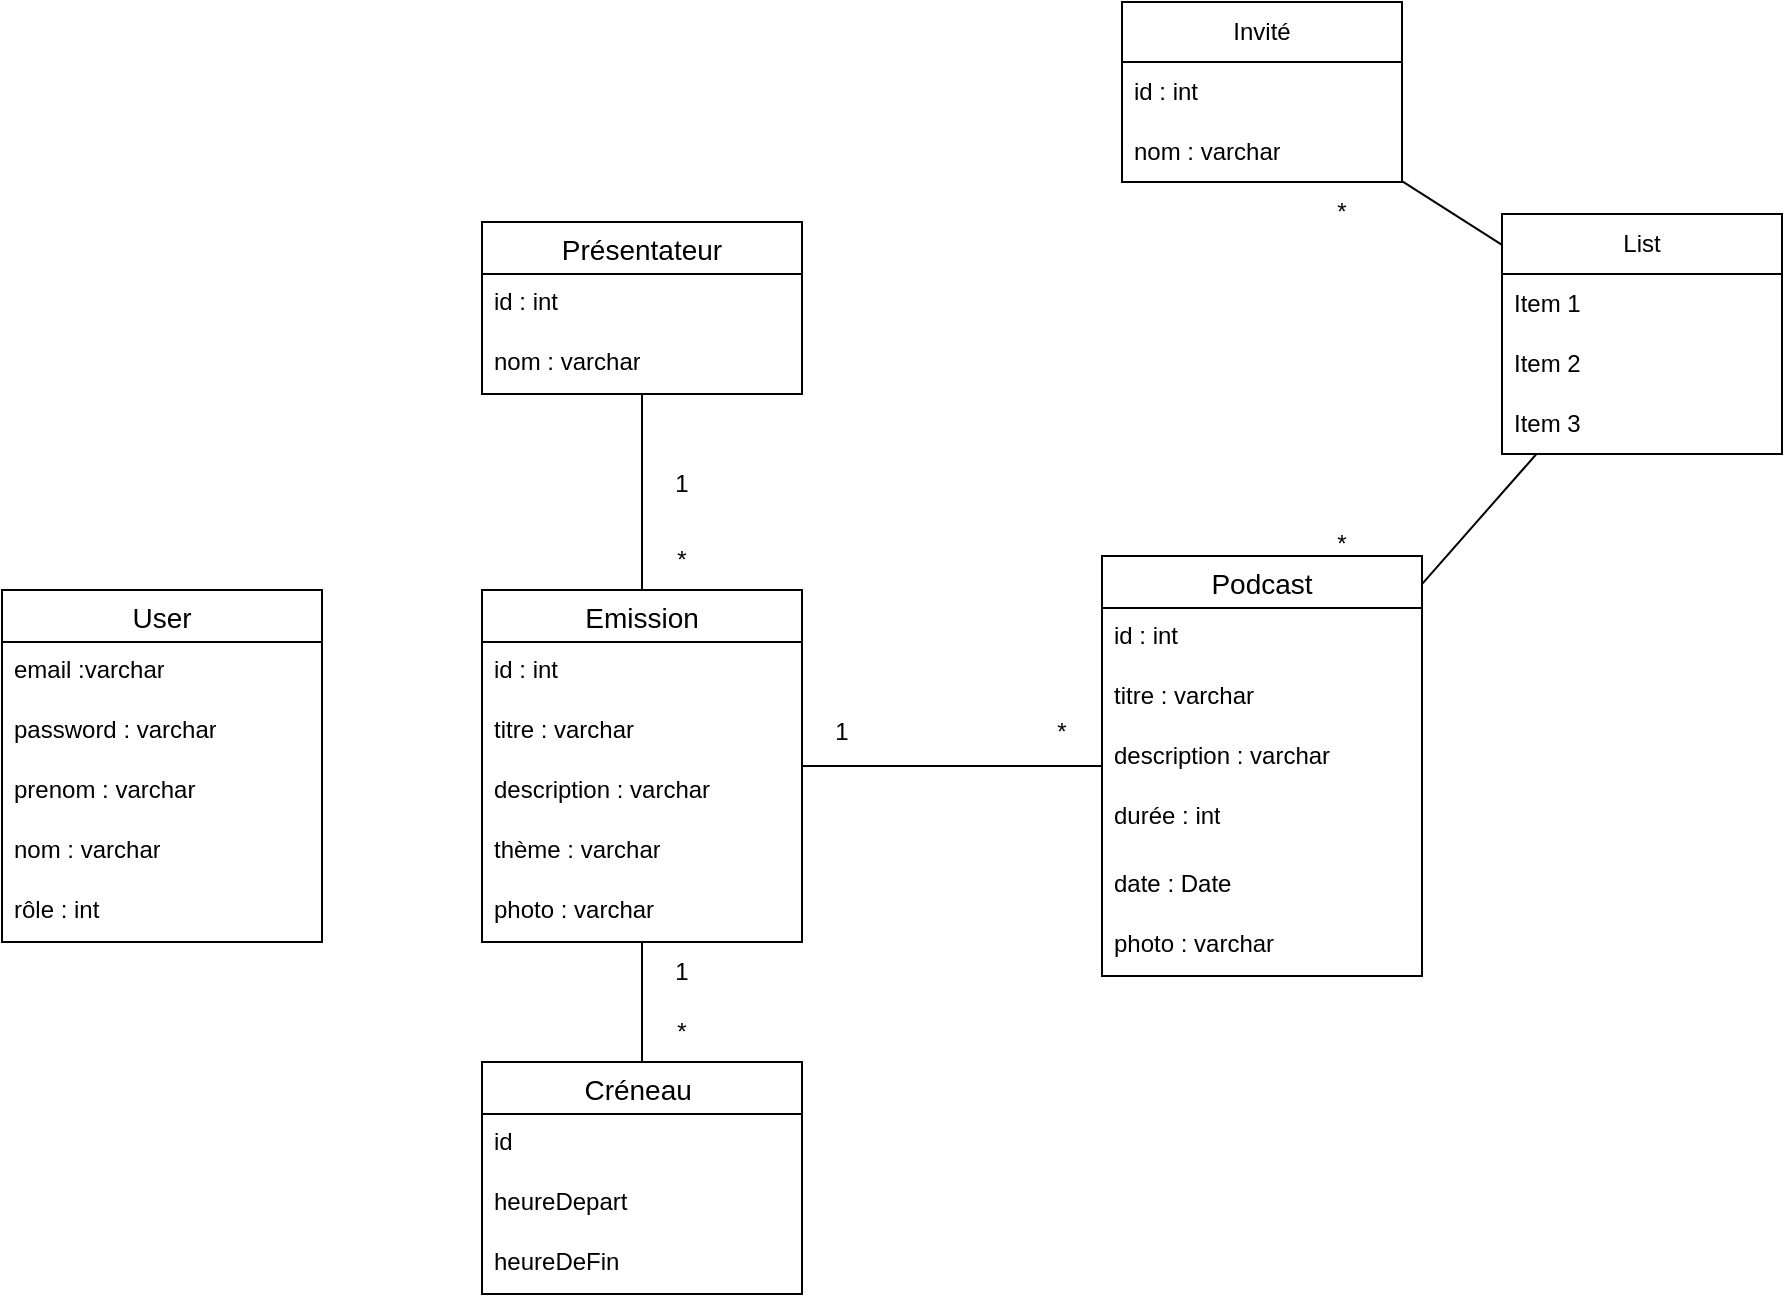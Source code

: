 <mxfile version="22.0.8" type="github">
  <diagram name="Page-1" id="IPlgazBOAjJpqUQcnnzG">
    <mxGraphModel dx="1670" dy="2111" grid="1" gridSize="10" guides="1" tooltips="1" connect="1" arrows="1" fold="1" page="1" pageScale="1" pageWidth="827" pageHeight="1169" math="0" shadow="0">
      <root>
        <mxCell id="0" />
        <mxCell id="1" parent="0" />
        <mxCell id="zD3fxD-JrCUABoDaHcae-19" value="Emission" style="swimlane;fontStyle=0;childLayout=stackLayout;horizontal=1;startSize=26;horizontalStack=0;resizeParent=1;resizeParentMax=0;resizeLast=0;collapsible=1;marginBottom=0;align=center;fontSize=14;" vertex="1" parent="1">
          <mxGeometry x="300" y="224" width="160" height="176" as="geometry" />
        </mxCell>
        <mxCell id="zD3fxD-JrCUABoDaHcae-20" value="id : int" style="text;strokeColor=none;fillColor=none;spacingLeft=4;spacingRight=4;overflow=hidden;rotatable=0;points=[[0,0.5],[1,0.5]];portConstraint=eastwest;fontSize=12;whiteSpace=wrap;html=1;" vertex="1" parent="zD3fxD-JrCUABoDaHcae-19">
          <mxGeometry y="26" width="160" height="30" as="geometry" />
        </mxCell>
        <mxCell id="zD3fxD-JrCUABoDaHcae-21" value="titre : varchar" style="text;strokeColor=none;fillColor=none;spacingLeft=4;spacingRight=4;overflow=hidden;rotatable=0;points=[[0,0.5],[1,0.5]];portConstraint=eastwest;fontSize=12;whiteSpace=wrap;html=1;" vertex="1" parent="zD3fxD-JrCUABoDaHcae-19">
          <mxGeometry y="56" width="160" height="30" as="geometry" />
        </mxCell>
        <mxCell id="zD3fxD-JrCUABoDaHcae-22" value="description : varchar" style="text;strokeColor=none;fillColor=none;spacingLeft=4;spacingRight=4;overflow=hidden;rotatable=0;points=[[0,0.5],[1,0.5]];portConstraint=eastwest;fontSize=12;whiteSpace=wrap;html=1;" vertex="1" parent="zD3fxD-JrCUABoDaHcae-19">
          <mxGeometry y="86" width="160" height="30" as="geometry" />
        </mxCell>
        <mxCell id="zD3fxD-JrCUABoDaHcae-23" value="thème : varchar" style="text;strokeColor=none;fillColor=none;spacingLeft=4;spacingRight=4;overflow=hidden;rotatable=0;points=[[0,0.5],[1,0.5]];portConstraint=eastwest;fontSize=12;whiteSpace=wrap;html=1;" vertex="1" parent="zD3fxD-JrCUABoDaHcae-19">
          <mxGeometry y="116" width="160" height="30" as="geometry" />
        </mxCell>
        <mxCell id="zD3fxD-JrCUABoDaHcae-24" value="photo : varchar" style="text;strokeColor=none;fillColor=none;spacingLeft=4;spacingRight=4;overflow=hidden;rotatable=0;points=[[0,0.5],[1,0.5]];portConstraint=eastwest;fontSize=12;whiteSpace=wrap;html=1;" vertex="1" parent="zD3fxD-JrCUABoDaHcae-19">
          <mxGeometry y="146" width="160" height="30" as="geometry" />
        </mxCell>
        <mxCell id="zD3fxD-JrCUABoDaHcae-25" value="Podcast" style="swimlane;fontStyle=0;childLayout=stackLayout;horizontal=1;startSize=26;horizontalStack=0;resizeParent=1;resizeParentMax=0;resizeLast=0;collapsible=1;marginBottom=0;align=center;fontSize=14;" vertex="1" parent="1">
          <mxGeometry x="610" y="207" width="160" height="210" as="geometry" />
        </mxCell>
        <mxCell id="zD3fxD-JrCUABoDaHcae-26" value="id : int" style="text;strokeColor=none;fillColor=none;spacingLeft=4;spacingRight=4;overflow=hidden;rotatable=0;points=[[0,0.5],[1,0.5]];portConstraint=eastwest;fontSize=12;whiteSpace=wrap;html=1;" vertex="1" parent="zD3fxD-JrCUABoDaHcae-25">
          <mxGeometry y="26" width="160" height="30" as="geometry" />
        </mxCell>
        <mxCell id="zD3fxD-JrCUABoDaHcae-27" value="titre : varchar" style="text;strokeColor=none;fillColor=none;spacingLeft=4;spacingRight=4;overflow=hidden;rotatable=0;points=[[0,0.5],[1,0.5]];portConstraint=eastwest;fontSize=12;whiteSpace=wrap;html=1;" vertex="1" parent="zD3fxD-JrCUABoDaHcae-25">
          <mxGeometry y="56" width="160" height="30" as="geometry" />
        </mxCell>
        <mxCell id="zD3fxD-JrCUABoDaHcae-28" value="description : varchar" style="text;strokeColor=none;fillColor=none;spacingLeft=4;spacingRight=4;overflow=hidden;rotatable=0;points=[[0,0.5],[1,0.5]];portConstraint=eastwest;fontSize=12;whiteSpace=wrap;html=1;" vertex="1" parent="zD3fxD-JrCUABoDaHcae-25">
          <mxGeometry y="86" width="160" height="30" as="geometry" />
        </mxCell>
        <mxCell id="zD3fxD-JrCUABoDaHcae-29" value="durée : int" style="text;strokeColor=none;fillColor=none;spacingLeft=4;spacingRight=4;overflow=hidden;rotatable=0;points=[[0,0.5],[1,0.5]];portConstraint=eastwest;fontSize=12;whiteSpace=wrap;html=1;" vertex="1" parent="zD3fxD-JrCUABoDaHcae-25">
          <mxGeometry y="116" width="160" height="34" as="geometry" />
        </mxCell>
        <mxCell id="zD3fxD-JrCUABoDaHcae-31" value="date : Date" style="text;strokeColor=none;fillColor=none;spacingLeft=4;spacingRight=4;overflow=hidden;rotatable=0;points=[[0,0.5],[1,0.5]];portConstraint=eastwest;fontSize=12;whiteSpace=wrap;html=1;" vertex="1" parent="zD3fxD-JrCUABoDaHcae-25">
          <mxGeometry y="150" width="160" height="30" as="geometry" />
        </mxCell>
        <mxCell id="zD3fxD-JrCUABoDaHcae-30" value="photo : varchar" style="text;strokeColor=none;fillColor=none;spacingLeft=4;spacingRight=4;overflow=hidden;rotatable=0;points=[[0,0.5],[1,0.5]];portConstraint=eastwest;fontSize=12;whiteSpace=wrap;html=1;" vertex="1" parent="zD3fxD-JrCUABoDaHcae-25">
          <mxGeometry y="180" width="160" height="30" as="geometry" />
        </mxCell>
        <mxCell id="zD3fxD-JrCUABoDaHcae-32" value="Présentateur" style="swimlane;fontStyle=0;childLayout=stackLayout;horizontal=1;startSize=26;horizontalStack=0;resizeParent=1;resizeParentMax=0;resizeLast=0;collapsible=1;marginBottom=0;align=center;fontSize=14;" vertex="1" parent="1">
          <mxGeometry x="300" y="40" width="160" height="86" as="geometry" />
        </mxCell>
        <mxCell id="zD3fxD-JrCUABoDaHcae-33" value="id : int" style="text;strokeColor=none;fillColor=none;spacingLeft=4;spacingRight=4;overflow=hidden;rotatable=0;points=[[0,0.5],[1,0.5]];portConstraint=eastwest;fontSize=12;whiteSpace=wrap;html=1;" vertex="1" parent="zD3fxD-JrCUABoDaHcae-32">
          <mxGeometry y="26" width="160" height="30" as="geometry" />
        </mxCell>
        <mxCell id="zD3fxD-JrCUABoDaHcae-34" value="nom : varchar" style="text;strokeColor=none;fillColor=none;spacingLeft=4;spacingRight=4;overflow=hidden;rotatable=0;points=[[0,0.5],[1,0.5]];portConstraint=eastwest;fontSize=12;whiteSpace=wrap;html=1;" vertex="1" parent="zD3fxD-JrCUABoDaHcae-32">
          <mxGeometry y="56" width="160" height="30" as="geometry" />
        </mxCell>
        <mxCell id="zD3fxD-JrCUABoDaHcae-36" value="Créneau " style="swimlane;fontStyle=0;childLayout=stackLayout;horizontal=1;startSize=26;horizontalStack=0;resizeParent=1;resizeParentMax=0;resizeLast=0;collapsible=1;marginBottom=0;align=center;fontSize=14;" vertex="1" parent="1">
          <mxGeometry x="300" y="460" width="160" height="116" as="geometry" />
        </mxCell>
        <mxCell id="zD3fxD-JrCUABoDaHcae-37" value="id" style="text;strokeColor=none;fillColor=none;spacingLeft=4;spacingRight=4;overflow=hidden;rotatable=0;points=[[0,0.5],[1,0.5]];portConstraint=eastwest;fontSize=12;whiteSpace=wrap;html=1;" vertex="1" parent="zD3fxD-JrCUABoDaHcae-36">
          <mxGeometry y="26" width="160" height="30" as="geometry" />
        </mxCell>
        <mxCell id="zD3fxD-JrCUABoDaHcae-38" value="heureDepart" style="text;strokeColor=none;fillColor=none;spacingLeft=4;spacingRight=4;overflow=hidden;rotatable=0;points=[[0,0.5],[1,0.5]];portConstraint=eastwest;fontSize=12;whiteSpace=wrap;html=1;" vertex="1" parent="zD3fxD-JrCUABoDaHcae-36">
          <mxGeometry y="56" width="160" height="30" as="geometry" />
        </mxCell>
        <mxCell id="zD3fxD-JrCUABoDaHcae-39" value="heureDeFin" style="text;strokeColor=none;fillColor=none;spacingLeft=4;spacingRight=4;overflow=hidden;rotatable=0;points=[[0,0.5],[1,0.5]];portConstraint=eastwest;fontSize=12;whiteSpace=wrap;html=1;" vertex="1" parent="zD3fxD-JrCUABoDaHcae-36">
          <mxGeometry y="86" width="160" height="30" as="geometry" />
        </mxCell>
        <mxCell id="zD3fxD-JrCUABoDaHcae-40" value="User" style="swimlane;fontStyle=0;childLayout=stackLayout;horizontal=1;startSize=26;horizontalStack=0;resizeParent=1;resizeParentMax=0;resizeLast=0;collapsible=1;marginBottom=0;align=center;fontSize=14;" vertex="1" parent="1">
          <mxGeometry x="60" y="224" width="160" height="176" as="geometry" />
        </mxCell>
        <mxCell id="zD3fxD-JrCUABoDaHcae-41" value="email :varchar" style="text;strokeColor=none;fillColor=none;spacingLeft=4;spacingRight=4;overflow=hidden;rotatable=0;points=[[0,0.5],[1,0.5]];portConstraint=eastwest;fontSize=12;whiteSpace=wrap;html=1;" vertex="1" parent="zD3fxD-JrCUABoDaHcae-40">
          <mxGeometry y="26" width="160" height="30" as="geometry" />
        </mxCell>
        <mxCell id="zD3fxD-JrCUABoDaHcae-42" value="password : varchar&lt;br&gt;" style="text;strokeColor=none;fillColor=none;spacingLeft=4;spacingRight=4;overflow=hidden;rotatable=0;points=[[0,0.5],[1,0.5]];portConstraint=eastwest;fontSize=12;whiteSpace=wrap;html=1;" vertex="1" parent="zD3fxD-JrCUABoDaHcae-40">
          <mxGeometry y="56" width="160" height="30" as="geometry" />
        </mxCell>
        <mxCell id="zD3fxD-JrCUABoDaHcae-43" value="prenom : varchar" style="text;strokeColor=none;fillColor=none;spacingLeft=4;spacingRight=4;overflow=hidden;rotatable=0;points=[[0,0.5],[1,0.5]];portConstraint=eastwest;fontSize=12;whiteSpace=wrap;html=1;" vertex="1" parent="zD3fxD-JrCUABoDaHcae-40">
          <mxGeometry y="86" width="160" height="30" as="geometry" />
        </mxCell>
        <mxCell id="zD3fxD-JrCUABoDaHcae-44" value="nom : varchar" style="text;strokeColor=none;fillColor=none;spacingLeft=4;spacingRight=4;overflow=hidden;rotatable=0;points=[[0,0.5],[1,0.5]];portConstraint=eastwest;fontSize=12;whiteSpace=wrap;html=1;" vertex="1" parent="zD3fxD-JrCUABoDaHcae-40">
          <mxGeometry y="116" width="160" height="30" as="geometry" />
        </mxCell>
        <mxCell id="zD3fxD-JrCUABoDaHcae-45" value="rôle : int" style="text;strokeColor=none;fillColor=none;spacingLeft=4;spacingRight=4;overflow=hidden;rotatable=0;points=[[0,0.5],[1,0.5]];portConstraint=eastwest;fontSize=12;whiteSpace=wrap;html=1;" vertex="1" parent="zD3fxD-JrCUABoDaHcae-40">
          <mxGeometry y="146" width="160" height="30" as="geometry" />
        </mxCell>
        <mxCell id="zD3fxD-JrCUABoDaHcae-46" value="" style="endArrow=none;html=1;rounded=0;" edge="1" parent="1" source="zD3fxD-JrCUABoDaHcae-25" target="zD3fxD-JrCUABoDaHcae-19">
          <mxGeometry width="50" height="50" relative="1" as="geometry">
            <mxPoint x="610" y="370" as="sourcePoint" />
            <mxPoint x="660" y="320" as="targetPoint" />
          </mxGeometry>
        </mxCell>
        <mxCell id="zD3fxD-JrCUABoDaHcae-47" value="1" style="text;html=1;strokeColor=none;fillColor=none;align=center;verticalAlign=middle;whiteSpace=wrap;rounded=0;" vertex="1" parent="1">
          <mxGeometry x="450" y="280" width="60" height="30" as="geometry" />
        </mxCell>
        <mxCell id="zD3fxD-JrCUABoDaHcae-49" value="*" style="text;html=1;strokeColor=none;fillColor=none;align=center;verticalAlign=middle;whiteSpace=wrap;rounded=0;" vertex="1" parent="1">
          <mxGeometry x="560" y="280" width="60" height="30" as="geometry" />
        </mxCell>
        <mxCell id="zD3fxD-JrCUABoDaHcae-50" value="" style="endArrow=none;html=1;rounded=0;" edge="1" parent="1" source="zD3fxD-JrCUABoDaHcae-19" target="zD3fxD-JrCUABoDaHcae-36">
          <mxGeometry width="50" height="50" relative="1" as="geometry">
            <mxPoint x="320" y="280" as="sourcePoint" />
            <mxPoint x="370" y="230" as="targetPoint" />
          </mxGeometry>
        </mxCell>
        <mxCell id="zD3fxD-JrCUABoDaHcae-51" value="*" style="text;html=1;strokeColor=none;fillColor=none;align=center;verticalAlign=middle;whiteSpace=wrap;rounded=0;" vertex="1" parent="1">
          <mxGeometry x="370" y="430" width="60" height="30" as="geometry" />
        </mxCell>
        <mxCell id="zD3fxD-JrCUABoDaHcae-52" value="1" style="text;html=1;strokeColor=none;fillColor=none;align=center;verticalAlign=middle;whiteSpace=wrap;rounded=0;" vertex="1" parent="1">
          <mxGeometry x="370" y="400" width="60" height="30" as="geometry" />
        </mxCell>
        <mxCell id="zD3fxD-JrCUABoDaHcae-53" value="" style="endArrow=none;html=1;rounded=0;" edge="1" parent="1" source="zD3fxD-JrCUABoDaHcae-19" target="zD3fxD-JrCUABoDaHcae-32">
          <mxGeometry width="50" height="50" relative="1" as="geometry">
            <mxPoint x="310" y="270" as="sourcePoint" />
            <mxPoint x="360" y="220" as="targetPoint" />
          </mxGeometry>
        </mxCell>
        <mxCell id="zD3fxD-JrCUABoDaHcae-54" value="1" style="text;html=1;strokeColor=none;fillColor=none;align=center;verticalAlign=middle;whiteSpace=wrap;rounded=0;" vertex="1" parent="1">
          <mxGeometry x="370" y="156" width="60" height="30" as="geometry" />
        </mxCell>
        <mxCell id="zD3fxD-JrCUABoDaHcae-55" value="*" style="text;html=1;strokeColor=none;fillColor=none;align=center;verticalAlign=middle;whiteSpace=wrap;rounded=0;" vertex="1" parent="1">
          <mxGeometry x="370" y="194" width="60" height="30" as="geometry" />
        </mxCell>
        <mxCell id="zD3fxD-JrCUABoDaHcae-57" value="Invité" style="swimlane;fontStyle=0;childLayout=stackLayout;horizontal=1;startSize=30;horizontalStack=0;resizeParent=1;resizeParentMax=0;resizeLast=0;collapsible=1;marginBottom=0;whiteSpace=wrap;html=1;" vertex="1" parent="1">
          <mxGeometry x="620" y="-70" width="140" height="90" as="geometry" />
        </mxCell>
        <mxCell id="zD3fxD-JrCUABoDaHcae-58" value="id : int" style="text;strokeColor=none;fillColor=none;align=left;verticalAlign=middle;spacingLeft=4;spacingRight=4;overflow=hidden;points=[[0,0.5],[1,0.5]];portConstraint=eastwest;rotatable=0;whiteSpace=wrap;html=1;" vertex="1" parent="zD3fxD-JrCUABoDaHcae-57">
          <mxGeometry y="30" width="140" height="30" as="geometry" />
        </mxCell>
        <mxCell id="zD3fxD-JrCUABoDaHcae-59" value="nom : varchar" style="text;strokeColor=none;fillColor=none;align=left;verticalAlign=middle;spacingLeft=4;spacingRight=4;overflow=hidden;points=[[0,0.5],[1,0.5]];portConstraint=eastwest;rotatable=0;whiteSpace=wrap;html=1;" vertex="1" parent="zD3fxD-JrCUABoDaHcae-57">
          <mxGeometry y="60" width="140" height="30" as="geometry" />
        </mxCell>
        <mxCell id="zD3fxD-JrCUABoDaHcae-56" value="" style="endArrow=none;html=1;rounded=0;" edge="1" parent="1" source="zD3fxD-JrCUABoDaHcae-25" target="zD3fxD-JrCUABoDaHcae-63">
          <mxGeometry width="50" height="50" relative="1" as="geometry">
            <mxPoint x="620" y="270" as="sourcePoint" />
            <mxPoint x="840" y="120" as="targetPoint" />
          </mxGeometry>
        </mxCell>
        <mxCell id="zD3fxD-JrCUABoDaHcae-61" value="*" style="text;html=1;strokeColor=none;fillColor=none;align=center;verticalAlign=middle;whiteSpace=wrap;rounded=0;" vertex="1" parent="1">
          <mxGeometry x="700" y="186" width="60" height="30" as="geometry" />
        </mxCell>
        <mxCell id="zD3fxD-JrCUABoDaHcae-63" value="List" style="swimlane;fontStyle=0;childLayout=stackLayout;horizontal=1;startSize=30;horizontalStack=0;resizeParent=1;resizeParentMax=0;resizeLast=0;collapsible=1;marginBottom=0;whiteSpace=wrap;html=1;" vertex="1" parent="1">
          <mxGeometry x="810" y="36" width="140" height="120" as="geometry" />
        </mxCell>
        <mxCell id="zD3fxD-JrCUABoDaHcae-64" value="Item 1" style="text;strokeColor=none;fillColor=none;align=left;verticalAlign=middle;spacingLeft=4;spacingRight=4;overflow=hidden;points=[[0,0.5],[1,0.5]];portConstraint=eastwest;rotatable=0;whiteSpace=wrap;html=1;" vertex="1" parent="zD3fxD-JrCUABoDaHcae-63">
          <mxGeometry y="30" width="140" height="30" as="geometry" />
        </mxCell>
        <mxCell id="zD3fxD-JrCUABoDaHcae-65" value="Item 2" style="text;strokeColor=none;fillColor=none;align=left;verticalAlign=middle;spacingLeft=4;spacingRight=4;overflow=hidden;points=[[0,0.5],[1,0.5]];portConstraint=eastwest;rotatable=0;whiteSpace=wrap;html=1;" vertex="1" parent="zD3fxD-JrCUABoDaHcae-63">
          <mxGeometry y="60" width="140" height="30" as="geometry" />
        </mxCell>
        <mxCell id="zD3fxD-JrCUABoDaHcae-66" value="Item 3" style="text;strokeColor=none;fillColor=none;align=left;verticalAlign=middle;spacingLeft=4;spacingRight=4;overflow=hidden;points=[[0,0.5],[1,0.5]];portConstraint=eastwest;rotatable=0;whiteSpace=wrap;html=1;" vertex="1" parent="zD3fxD-JrCUABoDaHcae-63">
          <mxGeometry y="90" width="140" height="30" as="geometry" />
        </mxCell>
        <mxCell id="zD3fxD-JrCUABoDaHcae-67" value="" style="endArrow=none;html=1;rounded=0;" edge="1" parent="1" source="zD3fxD-JrCUABoDaHcae-63" target="zD3fxD-JrCUABoDaHcae-57">
          <mxGeometry width="50" height="50" relative="1" as="geometry">
            <mxPoint x="360" y="320" as="sourcePoint" />
            <mxPoint x="410" y="270" as="targetPoint" />
          </mxGeometry>
        </mxCell>
        <mxCell id="zD3fxD-JrCUABoDaHcae-68" value="*" style="text;html=1;strokeColor=none;fillColor=none;align=center;verticalAlign=middle;whiteSpace=wrap;rounded=0;" vertex="1" parent="1">
          <mxGeometry x="700" y="20" width="60" height="30" as="geometry" />
        </mxCell>
      </root>
    </mxGraphModel>
  </diagram>
</mxfile>
